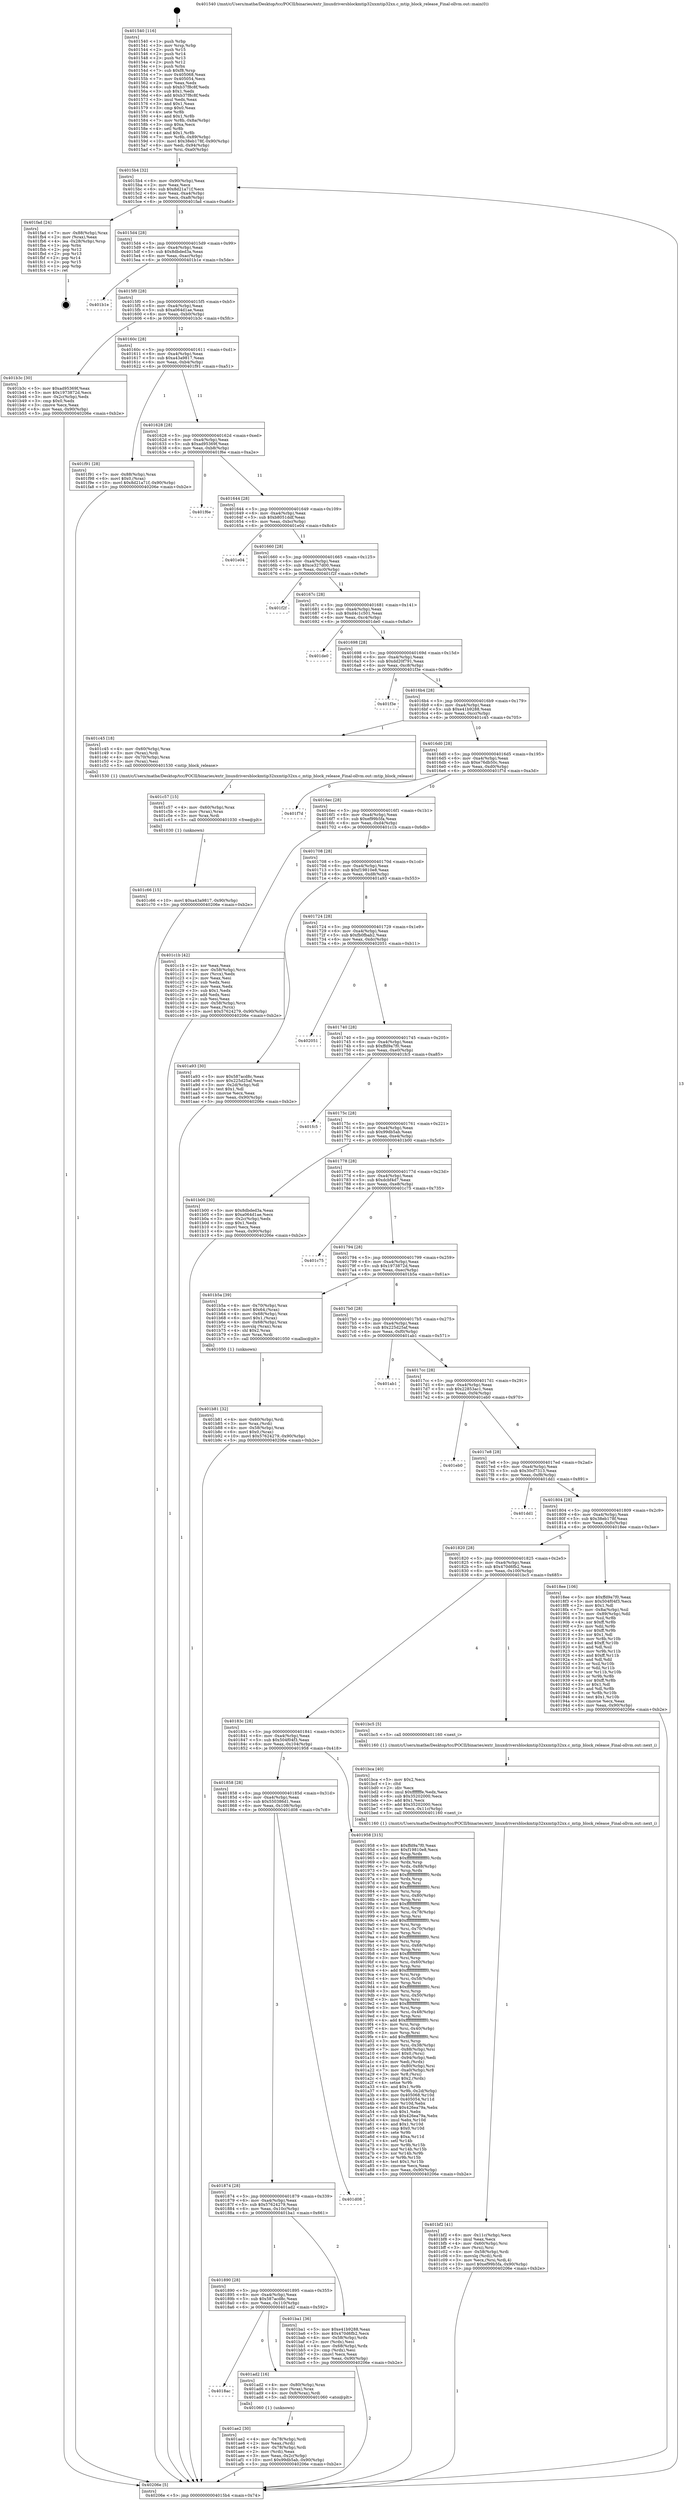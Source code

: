 digraph "0x401540" {
  label = "0x401540 (/mnt/c/Users/mathe/Desktop/tcc/POCII/binaries/extr_linuxdriversblockmtip32xxmtip32xx.c_mtip_block_release_Final-ollvm.out::main(0))"
  labelloc = "t"
  node[shape=record]

  Entry [label="",width=0.3,height=0.3,shape=circle,fillcolor=black,style=filled]
  "0x4015b4" [label="{
     0x4015b4 [32]\l
     | [instrs]\l
     &nbsp;&nbsp;0x4015b4 \<+6\>: mov -0x90(%rbp),%eax\l
     &nbsp;&nbsp;0x4015ba \<+2\>: mov %eax,%ecx\l
     &nbsp;&nbsp;0x4015bc \<+6\>: sub $0x8d21a71f,%ecx\l
     &nbsp;&nbsp;0x4015c2 \<+6\>: mov %eax,-0xa4(%rbp)\l
     &nbsp;&nbsp;0x4015c8 \<+6\>: mov %ecx,-0xa8(%rbp)\l
     &nbsp;&nbsp;0x4015ce \<+6\>: je 0000000000401fad \<main+0xa6d\>\l
  }"]
  "0x401fad" [label="{
     0x401fad [24]\l
     | [instrs]\l
     &nbsp;&nbsp;0x401fad \<+7\>: mov -0x88(%rbp),%rax\l
     &nbsp;&nbsp;0x401fb4 \<+2\>: mov (%rax),%eax\l
     &nbsp;&nbsp;0x401fb6 \<+4\>: lea -0x28(%rbp),%rsp\l
     &nbsp;&nbsp;0x401fba \<+1\>: pop %rbx\l
     &nbsp;&nbsp;0x401fbb \<+2\>: pop %r12\l
     &nbsp;&nbsp;0x401fbd \<+2\>: pop %r13\l
     &nbsp;&nbsp;0x401fbf \<+2\>: pop %r14\l
     &nbsp;&nbsp;0x401fc1 \<+2\>: pop %r15\l
     &nbsp;&nbsp;0x401fc3 \<+1\>: pop %rbp\l
     &nbsp;&nbsp;0x401fc4 \<+1\>: ret\l
  }"]
  "0x4015d4" [label="{
     0x4015d4 [28]\l
     | [instrs]\l
     &nbsp;&nbsp;0x4015d4 \<+5\>: jmp 00000000004015d9 \<main+0x99\>\l
     &nbsp;&nbsp;0x4015d9 \<+6\>: mov -0xa4(%rbp),%eax\l
     &nbsp;&nbsp;0x4015df \<+5\>: sub $0x8dbded3a,%eax\l
     &nbsp;&nbsp;0x4015e4 \<+6\>: mov %eax,-0xac(%rbp)\l
     &nbsp;&nbsp;0x4015ea \<+6\>: je 0000000000401b1e \<main+0x5de\>\l
  }"]
  Exit [label="",width=0.3,height=0.3,shape=circle,fillcolor=black,style=filled,peripheries=2]
  "0x401b1e" [label="{
     0x401b1e\l
  }", style=dashed]
  "0x4015f0" [label="{
     0x4015f0 [28]\l
     | [instrs]\l
     &nbsp;&nbsp;0x4015f0 \<+5\>: jmp 00000000004015f5 \<main+0xb5\>\l
     &nbsp;&nbsp;0x4015f5 \<+6\>: mov -0xa4(%rbp),%eax\l
     &nbsp;&nbsp;0x4015fb \<+5\>: sub $0xa064d1ae,%eax\l
     &nbsp;&nbsp;0x401600 \<+6\>: mov %eax,-0xb0(%rbp)\l
     &nbsp;&nbsp;0x401606 \<+6\>: je 0000000000401b3c \<main+0x5fc\>\l
  }"]
  "0x401c66" [label="{
     0x401c66 [15]\l
     | [instrs]\l
     &nbsp;&nbsp;0x401c66 \<+10\>: movl $0xa43a9817,-0x90(%rbp)\l
     &nbsp;&nbsp;0x401c70 \<+5\>: jmp 000000000040206e \<main+0xb2e\>\l
  }"]
  "0x401b3c" [label="{
     0x401b3c [30]\l
     | [instrs]\l
     &nbsp;&nbsp;0x401b3c \<+5\>: mov $0xad95369f,%eax\l
     &nbsp;&nbsp;0x401b41 \<+5\>: mov $0x1973872d,%ecx\l
     &nbsp;&nbsp;0x401b46 \<+3\>: mov -0x2c(%rbp),%edx\l
     &nbsp;&nbsp;0x401b49 \<+3\>: cmp $0x0,%edx\l
     &nbsp;&nbsp;0x401b4c \<+3\>: cmove %ecx,%eax\l
     &nbsp;&nbsp;0x401b4f \<+6\>: mov %eax,-0x90(%rbp)\l
     &nbsp;&nbsp;0x401b55 \<+5\>: jmp 000000000040206e \<main+0xb2e\>\l
  }"]
  "0x40160c" [label="{
     0x40160c [28]\l
     | [instrs]\l
     &nbsp;&nbsp;0x40160c \<+5\>: jmp 0000000000401611 \<main+0xd1\>\l
     &nbsp;&nbsp;0x401611 \<+6\>: mov -0xa4(%rbp),%eax\l
     &nbsp;&nbsp;0x401617 \<+5\>: sub $0xa43a9817,%eax\l
     &nbsp;&nbsp;0x40161c \<+6\>: mov %eax,-0xb4(%rbp)\l
     &nbsp;&nbsp;0x401622 \<+6\>: je 0000000000401f91 \<main+0xa51\>\l
  }"]
  "0x401c57" [label="{
     0x401c57 [15]\l
     | [instrs]\l
     &nbsp;&nbsp;0x401c57 \<+4\>: mov -0x60(%rbp),%rax\l
     &nbsp;&nbsp;0x401c5b \<+3\>: mov (%rax),%rax\l
     &nbsp;&nbsp;0x401c5e \<+3\>: mov %rax,%rdi\l
     &nbsp;&nbsp;0x401c61 \<+5\>: call 0000000000401030 \<free@plt\>\l
     | [calls]\l
     &nbsp;&nbsp;0x401030 \{1\} (unknown)\l
  }"]
  "0x401f91" [label="{
     0x401f91 [28]\l
     | [instrs]\l
     &nbsp;&nbsp;0x401f91 \<+7\>: mov -0x88(%rbp),%rax\l
     &nbsp;&nbsp;0x401f98 \<+6\>: movl $0x0,(%rax)\l
     &nbsp;&nbsp;0x401f9e \<+10\>: movl $0x8d21a71f,-0x90(%rbp)\l
     &nbsp;&nbsp;0x401fa8 \<+5\>: jmp 000000000040206e \<main+0xb2e\>\l
  }"]
  "0x401628" [label="{
     0x401628 [28]\l
     | [instrs]\l
     &nbsp;&nbsp;0x401628 \<+5\>: jmp 000000000040162d \<main+0xed\>\l
     &nbsp;&nbsp;0x40162d \<+6\>: mov -0xa4(%rbp),%eax\l
     &nbsp;&nbsp;0x401633 \<+5\>: sub $0xad95369f,%eax\l
     &nbsp;&nbsp;0x401638 \<+6\>: mov %eax,-0xb8(%rbp)\l
     &nbsp;&nbsp;0x40163e \<+6\>: je 0000000000401f6e \<main+0xa2e\>\l
  }"]
  "0x401bf2" [label="{
     0x401bf2 [41]\l
     | [instrs]\l
     &nbsp;&nbsp;0x401bf2 \<+6\>: mov -0x11c(%rbp),%ecx\l
     &nbsp;&nbsp;0x401bf8 \<+3\>: imul %eax,%ecx\l
     &nbsp;&nbsp;0x401bfb \<+4\>: mov -0x60(%rbp),%rsi\l
     &nbsp;&nbsp;0x401bff \<+3\>: mov (%rsi),%rsi\l
     &nbsp;&nbsp;0x401c02 \<+4\>: mov -0x58(%rbp),%rdi\l
     &nbsp;&nbsp;0x401c06 \<+3\>: movslq (%rdi),%rdi\l
     &nbsp;&nbsp;0x401c09 \<+3\>: mov %ecx,(%rsi,%rdi,4)\l
     &nbsp;&nbsp;0x401c0c \<+10\>: movl $0xef99b5fa,-0x90(%rbp)\l
     &nbsp;&nbsp;0x401c16 \<+5\>: jmp 000000000040206e \<main+0xb2e\>\l
  }"]
  "0x401f6e" [label="{
     0x401f6e\l
  }", style=dashed]
  "0x401644" [label="{
     0x401644 [28]\l
     | [instrs]\l
     &nbsp;&nbsp;0x401644 \<+5\>: jmp 0000000000401649 \<main+0x109\>\l
     &nbsp;&nbsp;0x401649 \<+6\>: mov -0xa4(%rbp),%eax\l
     &nbsp;&nbsp;0x40164f \<+5\>: sub $0xb8051ddf,%eax\l
     &nbsp;&nbsp;0x401654 \<+6\>: mov %eax,-0xbc(%rbp)\l
     &nbsp;&nbsp;0x40165a \<+6\>: je 0000000000401e04 \<main+0x8c4\>\l
  }"]
  "0x401bca" [label="{
     0x401bca [40]\l
     | [instrs]\l
     &nbsp;&nbsp;0x401bca \<+5\>: mov $0x2,%ecx\l
     &nbsp;&nbsp;0x401bcf \<+1\>: cltd\l
     &nbsp;&nbsp;0x401bd0 \<+2\>: idiv %ecx\l
     &nbsp;&nbsp;0x401bd2 \<+6\>: imul $0xfffffffe,%edx,%ecx\l
     &nbsp;&nbsp;0x401bd8 \<+6\>: sub $0x35202000,%ecx\l
     &nbsp;&nbsp;0x401bde \<+3\>: add $0x1,%ecx\l
     &nbsp;&nbsp;0x401be1 \<+6\>: add $0x35202000,%ecx\l
     &nbsp;&nbsp;0x401be7 \<+6\>: mov %ecx,-0x11c(%rbp)\l
     &nbsp;&nbsp;0x401bed \<+5\>: call 0000000000401160 \<next_i\>\l
     | [calls]\l
     &nbsp;&nbsp;0x401160 \{1\} (/mnt/c/Users/mathe/Desktop/tcc/POCII/binaries/extr_linuxdriversblockmtip32xxmtip32xx.c_mtip_block_release_Final-ollvm.out::next_i)\l
  }"]
  "0x401e04" [label="{
     0x401e04\l
  }", style=dashed]
  "0x401660" [label="{
     0x401660 [28]\l
     | [instrs]\l
     &nbsp;&nbsp;0x401660 \<+5\>: jmp 0000000000401665 \<main+0x125\>\l
     &nbsp;&nbsp;0x401665 \<+6\>: mov -0xa4(%rbp),%eax\l
     &nbsp;&nbsp;0x40166b \<+5\>: sub $0xce327d00,%eax\l
     &nbsp;&nbsp;0x401670 \<+6\>: mov %eax,-0xc0(%rbp)\l
     &nbsp;&nbsp;0x401676 \<+6\>: je 0000000000401f2f \<main+0x9ef\>\l
  }"]
  "0x401b81" [label="{
     0x401b81 [32]\l
     | [instrs]\l
     &nbsp;&nbsp;0x401b81 \<+4\>: mov -0x60(%rbp),%rdi\l
     &nbsp;&nbsp;0x401b85 \<+3\>: mov %rax,(%rdi)\l
     &nbsp;&nbsp;0x401b88 \<+4\>: mov -0x58(%rbp),%rax\l
     &nbsp;&nbsp;0x401b8c \<+6\>: movl $0x0,(%rax)\l
     &nbsp;&nbsp;0x401b92 \<+10\>: movl $0x57624279,-0x90(%rbp)\l
     &nbsp;&nbsp;0x401b9c \<+5\>: jmp 000000000040206e \<main+0xb2e\>\l
  }"]
  "0x401f2f" [label="{
     0x401f2f\l
  }", style=dashed]
  "0x40167c" [label="{
     0x40167c [28]\l
     | [instrs]\l
     &nbsp;&nbsp;0x40167c \<+5\>: jmp 0000000000401681 \<main+0x141\>\l
     &nbsp;&nbsp;0x401681 \<+6\>: mov -0xa4(%rbp),%eax\l
     &nbsp;&nbsp;0x401687 \<+5\>: sub $0xd4c1c501,%eax\l
     &nbsp;&nbsp;0x40168c \<+6\>: mov %eax,-0xc4(%rbp)\l
     &nbsp;&nbsp;0x401692 \<+6\>: je 0000000000401de0 \<main+0x8a0\>\l
  }"]
  "0x401ae2" [label="{
     0x401ae2 [30]\l
     | [instrs]\l
     &nbsp;&nbsp;0x401ae2 \<+4\>: mov -0x78(%rbp),%rdi\l
     &nbsp;&nbsp;0x401ae6 \<+2\>: mov %eax,(%rdi)\l
     &nbsp;&nbsp;0x401ae8 \<+4\>: mov -0x78(%rbp),%rdi\l
     &nbsp;&nbsp;0x401aec \<+2\>: mov (%rdi),%eax\l
     &nbsp;&nbsp;0x401aee \<+3\>: mov %eax,-0x2c(%rbp)\l
     &nbsp;&nbsp;0x401af1 \<+10\>: movl $0x99db5ab,-0x90(%rbp)\l
     &nbsp;&nbsp;0x401afb \<+5\>: jmp 000000000040206e \<main+0xb2e\>\l
  }"]
  "0x401de0" [label="{
     0x401de0\l
  }", style=dashed]
  "0x401698" [label="{
     0x401698 [28]\l
     | [instrs]\l
     &nbsp;&nbsp;0x401698 \<+5\>: jmp 000000000040169d \<main+0x15d\>\l
     &nbsp;&nbsp;0x40169d \<+6\>: mov -0xa4(%rbp),%eax\l
     &nbsp;&nbsp;0x4016a3 \<+5\>: sub $0xdd20f791,%eax\l
     &nbsp;&nbsp;0x4016a8 \<+6\>: mov %eax,-0xc8(%rbp)\l
     &nbsp;&nbsp;0x4016ae \<+6\>: je 0000000000401f3e \<main+0x9fe\>\l
  }"]
  "0x4018ac" [label="{
     0x4018ac\l
  }", style=dashed]
  "0x401f3e" [label="{
     0x401f3e\l
  }", style=dashed]
  "0x4016b4" [label="{
     0x4016b4 [28]\l
     | [instrs]\l
     &nbsp;&nbsp;0x4016b4 \<+5\>: jmp 00000000004016b9 \<main+0x179\>\l
     &nbsp;&nbsp;0x4016b9 \<+6\>: mov -0xa4(%rbp),%eax\l
     &nbsp;&nbsp;0x4016bf \<+5\>: sub $0xe41b9288,%eax\l
     &nbsp;&nbsp;0x4016c4 \<+6\>: mov %eax,-0xcc(%rbp)\l
     &nbsp;&nbsp;0x4016ca \<+6\>: je 0000000000401c45 \<main+0x705\>\l
  }"]
  "0x401ad2" [label="{
     0x401ad2 [16]\l
     | [instrs]\l
     &nbsp;&nbsp;0x401ad2 \<+4\>: mov -0x80(%rbp),%rax\l
     &nbsp;&nbsp;0x401ad6 \<+3\>: mov (%rax),%rax\l
     &nbsp;&nbsp;0x401ad9 \<+4\>: mov 0x8(%rax),%rdi\l
     &nbsp;&nbsp;0x401add \<+5\>: call 0000000000401060 \<atoi@plt\>\l
     | [calls]\l
     &nbsp;&nbsp;0x401060 \{1\} (unknown)\l
  }"]
  "0x401c45" [label="{
     0x401c45 [18]\l
     | [instrs]\l
     &nbsp;&nbsp;0x401c45 \<+4\>: mov -0x60(%rbp),%rax\l
     &nbsp;&nbsp;0x401c49 \<+3\>: mov (%rax),%rdi\l
     &nbsp;&nbsp;0x401c4c \<+4\>: mov -0x70(%rbp),%rax\l
     &nbsp;&nbsp;0x401c50 \<+2\>: mov (%rax),%esi\l
     &nbsp;&nbsp;0x401c52 \<+5\>: call 0000000000401530 \<mtip_block_release\>\l
     | [calls]\l
     &nbsp;&nbsp;0x401530 \{1\} (/mnt/c/Users/mathe/Desktop/tcc/POCII/binaries/extr_linuxdriversblockmtip32xxmtip32xx.c_mtip_block_release_Final-ollvm.out::mtip_block_release)\l
  }"]
  "0x4016d0" [label="{
     0x4016d0 [28]\l
     | [instrs]\l
     &nbsp;&nbsp;0x4016d0 \<+5\>: jmp 00000000004016d5 \<main+0x195\>\l
     &nbsp;&nbsp;0x4016d5 \<+6\>: mov -0xa4(%rbp),%eax\l
     &nbsp;&nbsp;0x4016db \<+5\>: sub $0xe76db50c,%eax\l
     &nbsp;&nbsp;0x4016e0 \<+6\>: mov %eax,-0xd0(%rbp)\l
     &nbsp;&nbsp;0x4016e6 \<+6\>: je 0000000000401f7d \<main+0xa3d\>\l
  }"]
  "0x401890" [label="{
     0x401890 [28]\l
     | [instrs]\l
     &nbsp;&nbsp;0x401890 \<+5\>: jmp 0000000000401895 \<main+0x355\>\l
     &nbsp;&nbsp;0x401895 \<+6\>: mov -0xa4(%rbp),%eax\l
     &nbsp;&nbsp;0x40189b \<+5\>: sub $0x587acd8c,%eax\l
     &nbsp;&nbsp;0x4018a0 \<+6\>: mov %eax,-0x110(%rbp)\l
     &nbsp;&nbsp;0x4018a6 \<+6\>: je 0000000000401ad2 \<main+0x592\>\l
  }"]
  "0x401f7d" [label="{
     0x401f7d\l
  }", style=dashed]
  "0x4016ec" [label="{
     0x4016ec [28]\l
     | [instrs]\l
     &nbsp;&nbsp;0x4016ec \<+5\>: jmp 00000000004016f1 \<main+0x1b1\>\l
     &nbsp;&nbsp;0x4016f1 \<+6\>: mov -0xa4(%rbp),%eax\l
     &nbsp;&nbsp;0x4016f7 \<+5\>: sub $0xef99b5fa,%eax\l
     &nbsp;&nbsp;0x4016fc \<+6\>: mov %eax,-0xd4(%rbp)\l
     &nbsp;&nbsp;0x401702 \<+6\>: je 0000000000401c1b \<main+0x6db\>\l
  }"]
  "0x401ba1" [label="{
     0x401ba1 [36]\l
     | [instrs]\l
     &nbsp;&nbsp;0x401ba1 \<+5\>: mov $0xe41b9288,%eax\l
     &nbsp;&nbsp;0x401ba6 \<+5\>: mov $0x470d6fb2,%ecx\l
     &nbsp;&nbsp;0x401bab \<+4\>: mov -0x58(%rbp),%rdx\l
     &nbsp;&nbsp;0x401baf \<+2\>: mov (%rdx),%esi\l
     &nbsp;&nbsp;0x401bb1 \<+4\>: mov -0x68(%rbp),%rdx\l
     &nbsp;&nbsp;0x401bb5 \<+2\>: cmp (%rdx),%esi\l
     &nbsp;&nbsp;0x401bb7 \<+3\>: cmovl %ecx,%eax\l
     &nbsp;&nbsp;0x401bba \<+6\>: mov %eax,-0x90(%rbp)\l
     &nbsp;&nbsp;0x401bc0 \<+5\>: jmp 000000000040206e \<main+0xb2e\>\l
  }"]
  "0x401c1b" [label="{
     0x401c1b [42]\l
     | [instrs]\l
     &nbsp;&nbsp;0x401c1b \<+2\>: xor %eax,%eax\l
     &nbsp;&nbsp;0x401c1d \<+4\>: mov -0x58(%rbp),%rcx\l
     &nbsp;&nbsp;0x401c21 \<+2\>: mov (%rcx),%edx\l
     &nbsp;&nbsp;0x401c23 \<+2\>: mov %eax,%esi\l
     &nbsp;&nbsp;0x401c25 \<+2\>: sub %edx,%esi\l
     &nbsp;&nbsp;0x401c27 \<+2\>: mov %eax,%edx\l
     &nbsp;&nbsp;0x401c29 \<+3\>: sub $0x1,%edx\l
     &nbsp;&nbsp;0x401c2c \<+2\>: add %edx,%esi\l
     &nbsp;&nbsp;0x401c2e \<+2\>: sub %esi,%eax\l
     &nbsp;&nbsp;0x401c30 \<+4\>: mov -0x58(%rbp),%rcx\l
     &nbsp;&nbsp;0x401c34 \<+2\>: mov %eax,(%rcx)\l
     &nbsp;&nbsp;0x401c36 \<+10\>: movl $0x57624279,-0x90(%rbp)\l
     &nbsp;&nbsp;0x401c40 \<+5\>: jmp 000000000040206e \<main+0xb2e\>\l
  }"]
  "0x401708" [label="{
     0x401708 [28]\l
     | [instrs]\l
     &nbsp;&nbsp;0x401708 \<+5\>: jmp 000000000040170d \<main+0x1cd\>\l
     &nbsp;&nbsp;0x40170d \<+6\>: mov -0xa4(%rbp),%eax\l
     &nbsp;&nbsp;0x401713 \<+5\>: sub $0xf19810e8,%eax\l
     &nbsp;&nbsp;0x401718 \<+6\>: mov %eax,-0xd8(%rbp)\l
     &nbsp;&nbsp;0x40171e \<+6\>: je 0000000000401a93 \<main+0x553\>\l
  }"]
  "0x401874" [label="{
     0x401874 [28]\l
     | [instrs]\l
     &nbsp;&nbsp;0x401874 \<+5\>: jmp 0000000000401879 \<main+0x339\>\l
     &nbsp;&nbsp;0x401879 \<+6\>: mov -0xa4(%rbp),%eax\l
     &nbsp;&nbsp;0x40187f \<+5\>: sub $0x57624279,%eax\l
     &nbsp;&nbsp;0x401884 \<+6\>: mov %eax,-0x10c(%rbp)\l
     &nbsp;&nbsp;0x40188a \<+6\>: je 0000000000401ba1 \<main+0x661\>\l
  }"]
  "0x401a93" [label="{
     0x401a93 [30]\l
     | [instrs]\l
     &nbsp;&nbsp;0x401a93 \<+5\>: mov $0x587acd8c,%eax\l
     &nbsp;&nbsp;0x401a98 \<+5\>: mov $0x225d25af,%ecx\l
     &nbsp;&nbsp;0x401a9d \<+3\>: mov -0x2d(%rbp),%dl\l
     &nbsp;&nbsp;0x401aa0 \<+3\>: test $0x1,%dl\l
     &nbsp;&nbsp;0x401aa3 \<+3\>: cmovne %ecx,%eax\l
     &nbsp;&nbsp;0x401aa6 \<+6\>: mov %eax,-0x90(%rbp)\l
     &nbsp;&nbsp;0x401aac \<+5\>: jmp 000000000040206e \<main+0xb2e\>\l
  }"]
  "0x401724" [label="{
     0x401724 [28]\l
     | [instrs]\l
     &nbsp;&nbsp;0x401724 \<+5\>: jmp 0000000000401729 \<main+0x1e9\>\l
     &nbsp;&nbsp;0x401729 \<+6\>: mov -0xa4(%rbp),%eax\l
     &nbsp;&nbsp;0x40172f \<+5\>: sub $0xfb0fbab2,%eax\l
     &nbsp;&nbsp;0x401734 \<+6\>: mov %eax,-0xdc(%rbp)\l
     &nbsp;&nbsp;0x40173a \<+6\>: je 0000000000402051 \<main+0xb11\>\l
  }"]
  "0x401d08" [label="{
     0x401d08\l
  }", style=dashed]
  "0x402051" [label="{
     0x402051\l
  }", style=dashed]
  "0x401740" [label="{
     0x401740 [28]\l
     | [instrs]\l
     &nbsp;&nbsp;0x401740 \<+5\>: jmp 0000000000401745 \<main+0x205\>\l
     &nbsp;&nbsp;0x401745 \<+6\>: mov -0xa4(%rbp),%eax\l
     &nbsp;&nbsp;0x40174b \<+5\>: sub $0xffd9a7f0,%eax\l
     &nbsp;&nbsp;0x401750 \<+6\>: mov %eax,-0xe0(%rbp)\l
     &nbsp;&nbsp;0x401756 \<+6\>: je 0000000000401fc5 \<main+0xa85\>\l
  }"]
  "0x401858" [label="{
     0x401858 [28]\l
     | [instrs]\l
     &nbsp;&nbsp;0x401858 \<+5\>: jmp 000000000040185d \<main+0x31d\>\l
     &nbsp;&nbsp;0x40185d \<+6\>: mov -0xa4(%rbp),%eax\l
     &nbsp;&nbsp;0x401863 \<+5\>: sub $0x550386d1,%eax\l
     &nbsp;&nbsp;0x401868 \<+6\>: mov %eax,-0x108(%rbp)\l
     &nbsp;&nbsp;0x40186e \<+6\>: je 0000000000401d08 \<main+0x7c8\>\l
  }"]
  "0x401fc5" [label="{
     0x401fc5\l
  }", style=dashed]
  "0x40175c" [label="{
     0x40175c [28]\l
     | [instrs]\l
     &nbsp;&nbsp;0x40175c \<+5\>: jmp 0000000000401761 \<main+0x221\>\l
     &nbsp;&nbsp;0x401761 \<+6\>: mov -0xa4(%rbp),%eax\l
     &nbsp;&nbsp;0x401767 \<+5\>: sub $0x99db5ab,%eax\l
     &nbsp;&nbsp;0x40176c \<+6\>: mov %eax,-0xe4(%rbp)\l
     &nbsp;&nbsp;0x401772 \<+6\>: je 0000000000401b00 \<main+0x5c0\>\l
  }"]
  "0x401958" [label="{
     0x401958 [315]\l
     | [instrs]\l
     &nbsp;&nbsp;0x401958 \<+5\>: mov $0xffd9a7f0,%eax\l
     &nbsp;&nbsp;0x40195d \<+5\>: mov $0xf19810e8,%ecx\l
     &nbsp;&nbsp;0x401962 \<+3\>: mov %rsp,%rdx\l
     &nbsp;&nbsp;0x401965 \<+4\>: add $0xfffffffffffffff0,%rdx\l
     &nbsp;&nbsp;0x401969 \<+3\>: mov %rdx,%rsp\l
     &nbsp;&nbsp;0x40196c \<+7\>: mov %rdx,-0x88(%rbp)\l
     &nbsp;&nbsp;0x401973 \<+3\>: mov %rsp,%rdx\l
     &nbsp;&nbsp;0x401976 \<+4\>: add $0xfffffffffffffff0,%rdx\l
     &nbsp;&nbsp;0x40197a \<+3\>: mov %rdx,%rsp\l
     &nbsp;&nbsp;0x40197d \<+3\>: mov %rsp,%rsi\l
     &nbsp;&nbsp;0x401980 \<+4\>: add $0xfffffffffffffff0,%rsi\l
     &nbsp;&nbsp;0x401984 \<+3\>: mov %rsi,%rsp\l
     &nbsp;&nbsp;0x401987 \<+4\>: mov %rsi,-0x80(%rbp)\l
     &nbsp;&nbsp;0x40198b \<+3\>: mov %rsp,%rsi\l
     &nbsp;&nbsp;0x40198e \<+4\>: add $0xfffffffffffffff0,%rsi\l
     &nbsp;&nbsp;0x401992 \<+3\>: mov %rsi,%rsp\l
     &nbsp;&nbsp;0x401995 \<+4\>: mov %rsi,-0x78(%rbp)\l
     &nbsp;&nbsp;0x401999 \<+3\>: mov %rsp,%rsi\l
     &nbsp;&nbsp;0x40199c \<+4\>: add $0xfffffffffffffff0,%rsi\l
     &nbsp;&nbsp;0x4019a0 \<+3\>: mov %rsi,%rsp\l
     &nbsp;&nbsp;0x4019a3 \<+4\>: mov %rsi,-0x70(%rbp)\l
     &nbsp;&nbsp;0x4019a7 \<+3\>: mov %rsp,%rsi\l
     &nbsp;&nbsp;0x4019aa \<+4\>: add $0xfffffffffffffff0,%rsi\l
     &nbsp;&nbsp;0x4019ae \<+3\>: mov %rsi,%rsp\l
     &nbsp;&nbsp;0x4019b1 \<+4\>: mov %rsi,-0x68(%rbp)\l
     &nbsp;&nbsp;0x4019b5 \<+3\>: mov %rsp,%rsi\l
     &nbsp;&nbsp;0x4019b8 \<+4\>: add $0xfffffffffffffff0,%rsi\l
     &nbsp;&nbsp;0x4019bc \<+3\>: mov %rsi,%rsp\l
     &nbsp;&nbsp;0x4019bf \<+4\>: mov %rsi,-0x60(%rbp)\l
     &nbsp;&nbsp;0x4019c3 \<+3\>: mov %rsp,%rsi\l
     &nbsp;&nbsp;0x4019c6 \<+4\>: add $0xfffffffffffffff0,%rsi\l
     &nbsp;&nbsp;0x4019ca \<+3\>: mov %rsi,%rsp\l
     &nbsp;&nbsp;0x4019cd \<+4\>: mov %rsi,-0x58(%rbp)\l
     &nbsp;&nbsp;0x4019d1 \<+3\>: mov %rsp,%rsi\l
     &nbsp;&nbsp;0x4019d4 \<+4\>: add $0xfffffffffffffff0,%rsi\l
     &nbsp;&nbsp;0x4019d8 \<+3\>: mov %rsi,%rsp\l
     &nbsp;&nbsp;0x4019db \<+4\>: mov %rsi,-0x50(%rbp)\l
     &nbsp;&nbsp;0x4019df \<+3\>: mov %rsp,%rsi\l
     &nbsp;&nbsp;0x4019e2 \<+4\>: add $0xfffffffffffffff0,%rsi\l
     &nbsp;&nbsp;0x4019e6 \<+3\>: mov %rsi,%rsp\l
     &nbsp;&nbsp;0x4019e9 \<+4\>: mov %rsi,-0x48(%rbp)\l
     &nbsp;&nbsp;0x4019ed \<+3\>: mov %rsp,%rsi\l
     &nbsp;&nbsp;0x4019f0 \<+4\>: add $0xfffffffffffffff0,%rsi\l
     &nbsp;&nbsp;0x4019f4 \<+3\>: mov %rsi,%rsp\l
     &nbsp;&nbsp;0x4019f7 \<+4\>: mov %rsi,-0x40(%rbp)\l
     &nbsp;&nbsp;0x4019fb \<+3\>: mov %rsp,%rsi\l
     &nbsp;&nbsp;0x4019fe \<+4\>: add $0xfffffffffffffff0,%rsi\l
     &nbsp;&nbsp;0x401a02 \<+3\>: mov %rsi,%rsp\l
     &nbsp;&nbsp;0x401a05 \<+4\>: mov %rsi,-0x38(%rbp)\l
     &nbsp;&nbsp;0x401a09 \<+7\>: mov -0x88(%rbp),%rsi\l
     &nbsp;&nbsp;0x401a10 \<+6\>: movl $0x0,(%rsi)\l
     &nbsp;&nbsp;0x401a16 \<+6\>: mov -0x94(%rbp),%edi\l
     &nbsp;&nbsp;0x401a1c \<+2\>: mov %edi,(%rdx)\l
     &nbsp;&nbsp;0x401a1e \<+4\>: mov -0x80(%rbp),%rsi\l
     &nbsp;&nbsp;0x401a22 \<+7\>: mov -0xa0(%rbp),%r8\l
     &nbsp;&nbsp;0x401a29 \<+3\>: mov %r8,(%rsi)\l
     &nbsp;&nbsp;0x401a2c \<+3\>: cmpl $0x2,(%rdx)\l
     &nbsp;&nbsp;0x401a2f \<+4\>: setne %r9b\l
     &nbsp;&nbsp;0x401a33 \<+4\>: and $0x1,%r9b\l
     &nbsp;&nbsp;0x401a37 \<+4\>: mov %r9b,-0x2d(%rbp)\l
     &nbsp;&nbsp;0x401a3b \<+8\>: mov 0x405068,%r10d\l
     &nbsp;&nbsp;0x401a43 \<+8\>: mov 0x405054,%r11d\l
     &nbsp;&nbsp;0x401a4b \<+3\>: mov %r10d,%ebx\l
     &nbsp;&nbsp;0x401a4e \<+6\>: add $0x426ea79a,%ebx\l
     &nbsp;&nbsp;0x401a54 \<+3\>: sub $0x1,%ebx\l
     &nbsp;&nbsp;0x401a57 \<+6\>: sub $0x426ea79a,%ebx\l
     &nbsp;&nbsp;0x401a5d \<+4\>: imul %ebx,%r10d\l
     &nbsp;&nbsp;0x401a61 \<+4\>: and $0x1,%r10d\l
     &nbsp;&nbsp;0x401a65 \<+4\>: cmp $0x0,%r10d\l
     &nbsp;&nbsp;0x401a69 \<+4\>: sete %r9b\l
     &nbsp;&nbsp;0x401a6d \<+4\>: cmp $0xa,%r11d\l
     &nbsp;&nbsp;0x401a71 \<+4\>: setl %r14b\l
     &nbsp;&nbsp;0x401a75 \<+3\>: mov %r9b,%r15b\l
     &nbsp;&nbsp;0x401a78 \<+3\>: and %r14b,%r15b\l
     &nbsp;&nbsp;0x401a7b \<+3\>: xor %r14b,%r9b\l
     &nbsp;&nbsp;0x401a7e \<+3\>: or %r9b,%r15b\l
     &nbsp;&nbsp;0x401a81 \<+4\>: test $0x1,%r15b\l
     &nbsp;&nbsp;0x401a85 \<+3\>: cmovne %ecx,%eax\l
     &nbsp;&nbsp;0x401a88 \<+6\>: mov %eax,-0x90(%rbp)\l
     &nbsp;&nbsp;0x401a8e \<+5\>: jmp 000000000040206e \<main+0xb2e\>\l
  }"]
  "0x401b00" [label="{
     0x401b00 [30]\l
     | [instrs]\l
     &nbsp;&nbsp;0x401b00 \<+5\>: mov $0x8dbded3a,%eax\l
     &nbsp;&nbsp;0x401b05 \<+5\>: mov $0xa064d1ae,%ecx\l
     &nbsp;&nbsp;0x401b0a \<+3\>: mov -0x2c(%rbp),%edx\l
     &nbsp;&nbsp;0x401b0d \<+3\>: cmp $0x1,%edx\l
     &nbsp;&nbsp;0x401b10 \<+3\>: cmovl %ecx,%eax\l
     &nbsp;&nbsp;0x401b13 \<+6\>: mov %eax,-0x90(%rbp)\l
     &nbsp;&nbsp;0x401b19 \<+5\>: jmp 000000000040206e \<main+0xb2e\>\l
  }"]
  "0x401778" [label="{
     0x401778 [28]\l
     | [instrs]\l
     &nbsp;&nbsp;0x401778 \<+5\>: jmp 000000000040177d \<main+0x23d\>\l
     &nbsp;&nbsp;0x40177d \<+6\>: mov -0xa4(%rbp),%eax\l
     &nbsp;&nbsp;0x401783 \<+5\>: sub $0xdcbf4d7,%eax\l
     &nbsp;&nbsp;0x401788 \<+6\>: mov %eax,-0xe8(%rbp)\l
     &nbsp;&nbsp;0x40178e \<+6\>: je 0000000000401c75 \<main+0x735\>\l
  }"]
  "0x40183c" [label="{
     0x40183c [28]\l
     | [instrs]\l
     &nbsp;&nbsp;0x40183c \<+5\>: jmp 0000000000401841 \<main+0x301\>\l
     &nbsp;&nbsp;0x401841 \<+6\>: mov -0xa4(%rbp),%eax\l
     &nbsp;&nbsp;0x401847 \<+5\>: sub $0x504f04f3,%eax\l
     &nbsp;&nbsp;0x40184c \<+6\>: mov %eax,-0x104(%rbp)\l
     &nbsp;&nbsp;0x401852 \<+6\>: je 0000000000401958 \<main+0x418\>\l
  }"]
  "0x401c75" [label="{
     0x401c75\l
  }", style=dashed]
  "0x401794" [label="{
     0x401794 [28]\l
     | [instrs]\l
     &nbsp;&nbsp;0x401794 \<+5\>: jmp 0000000000401799 \<main+0x259\>\l
     &nbsp;&nbsp;0x401799 \<+6\>: mov -0xa4(%rbp),%eax\l
     &nbsp;&nbsp;0x40179f \<+5\>: sub $0x1973872d,%eax\l
     &nbsp;&nbsp;0x4017a4 \<+6\>: mov %eax,-0xec(%rbp)\l
     &nbsp;&nbsp;0x4017aa \<+6\>: je 0000000000401b5a \<main+0x61a\>\l
  }"]
  "0x401bc5" [label="{
     0x401bc5 [5]\l
     | [instrs]\l
     &nbsp;&nbsp;0x401bc5 \<+5\>: call 0000000000401160 \<next_i\>\l
     | [calls]\l
     &nbsp;&nbsp;0x401160 \{1\} (/mnt/c/Users/mathe/Desktop/tcc/POCII/binaries/extr_linuxdriversblockmtip32xxmtip32xx.c_mtip_block_release_Final-ollvm.out::next_i)\l
  }"]
  "0x401b5a" [label="{
     0x401b5a [39]\l
     | [instrs]\l
     &nbsp;&nbsp;0x401b5a \<+4\>: mov -0x70(%rbp),%rax\l
     &nbsp;&nbsp;0x401b5e \<+6\>: movl $0x64,(%rax)\l
     &nbsp;&nbsp;0x401b64 \<+4\>: mov -0x68(%rbp),%rax\l
     &nbsp;&nbsp;0x401b68 \<+6\>: movl $0x1,(%rax)\l
     &nbsp;&nbsp;0x401b6e \<+4\>: mov -0x68(%rbp),%rax\l
     &nbsp;&nbsp;0x401b72 \<+3\>: movslq (%rax),%rax\l
     &nbsp;&nbsp;0x401b75 \<+4\>: shl $0x2,%rax\l
     &nbsp;&nbsp;0x401b79 \<+3\>: mov %rax,%rdi\l
     &nbsp;&nbsp;0x401b7c \<+5\>: call 0000000000401050 \<malloc@plt\>\l
     | [calls]\l
     &nbsp;&nbsp;0x401050 \{1\} (unknown)\l
  }"]
  "0x4017b0" [label="{
     0x4017b0 [28]\l
     | [instrs]\l
     &nbsp;&nbsp;0x4017b0 \<+5\>: jmp 00000000004017b5 \<main+0x275\>\l
     &nbsp;&nbsp;0x4017b5 \<+6\>: mov -0xa4(%rbp),%eax\l
     &nbsp;&nbsp;0x4017bb \<+5\>: sub $0x225d25af,%eax\l
     &nbsp;&nbsp;0x4017c0 \<+6\>: mov %eax,-0xf0(%rbp)\l
     &nbsp;&nbsp;0x4017c6 \<+6\>: je 0000000000401ab1 \<main+0x571\>\l
  }"]
  "0x401540" [label="{
     0x401540 [116]\l
     | [instrs]\l
     &nbsp;&nbsp;0x401540 \<+1\>: push %rbp\l
     &nbsp;&nbsp;0x401541 \<+3\>: mov %rsp,%rbp\l
     &nbsp;&nbsp;0x401544 \<+2\>: push %r15\l
     &nbsp;&nbsp;0x401546 \<+2\>: push %r14\l
     &nbsp;&nbsp;0x401548 \<+2\>: push %r13\l
     &nbsp;&nbsp;0x40154a \<+2\>: push %r12\l
     &nbsp;&nbsp;0x40154c \<+1\>: push %rbx\l
     &nbsp;&nbsp;0x40154d \<+7\>: sub $0xf8,%rsp\l
     &nbsp;&nbsp;0x401554 \<+7\>: mov 0x405068,%eax\l
     &nbsp;&nbsp;0x40155b \<+7\>: mov 0x405054,%ecx\l
     &nbsp;&nbsp;0x401562 \<+2\>: mov %eax,%edx\l
     &nbsp;&nbsp;0x401564 \<+6\>: sub $0xb37f8c8f,%edx\l
     &nbsp;&nbsp;0x40156a \<+3\>: sub $0x1,%edx\l
     &nbsp;&nbsp;0x40156d \<+6\>: add $0xb37f8c8f,%edx\l
     &nbsp;&nbsp;0x401573 \<+3\>: imul %edx,%eax\l
     &nbsp;&nbsp;0x401576 \<+3\>: and $0x1,%eax\l
     &nbsp;&nbsp;0x401579 \<+3\>: cmp $0x0,%eax\l
     &nbsp;&nbsp;0x40157c \<+4\>: sete %r8b\l
     &nbsp;&nbsp;0x401580 \<+4\>: and $0x1,%r8b\l
     &nbsp;&nbsp;0x401584 \<+7\>: mov %r8b,-0x8a(%rbp)\l
     &nbsp;&nbsp;0x40158b \<+3\>: cmp $0xa,%ecx\l
     &nbsp;&nbsp;0x40158e \<+4\>: setl %r8b\l
     &nbsp;&nbsp;0x401592 \<+4\>: and $0x1,%r8b\l
     &nbsp;&nbsp;0x401596 \<+7\>: mov %r8b,-0x89(%rbp)\l
     &nbsp;&nbsp;0x40159d \<+10\>: movl $0x38eb178f,-0x90(%rbp)\l
     &nbsp;&nbsp;0x4015a7 \<+6\>: mov %edi,-0x94(%rbp)\l
     &nbsp;&nbsp;0x4015ad \<+7\>: mov %rsi,-0xa0(%rbp)\l
  }"]
  "0x401ab1" [label="{
     0x401ab1\l
  }", style=dashed]
  "0x4017cc" [label="{
     0x4017cc [28]\l
     | [instrs]\l
     &nbsp;&nbsp;0x4017cc \<+5\>: jmp 00000000004017d1 \<main+0x291\>\l
     &nbsp;&nbsp;0x4017d1 \<+6\>: mov -0xa4(%rbp),%eax\l
     &nbsp;&nbsp;0x4017d7 \<+5\>: sub $0x22853ac1,%eax\l
     &nbsp;&nbsp;0x4017dc \<+6\>: mov %eax,-0xf4(%rbp)\l
     &nbsp;&nbsp;0x4017e2 \<+6\>: je 0000000000401eb0 \<main+0x970\>\l
  }"]
  "0x40206e" [label="{
     0x40206e [5]\l
     | [instrs]\l
     &nbsp;&nbsp;0x40206e \<+5\>: jmp 00000000004015b4 \<main+0x74\>\l
  }"]
  "0x401eb0" [label="{
     0x401eb0\l
  }", style=dashed]
  "0x4017e8" [label="{
     0x4017e8 [28]\l
     | [instrs]\l
     &nbsp;&nbsp;0x4017e8 \<+5\>: jmp 00000000004017ed \<main+0x2ad\>\l
     &nbsp;&nbsp;0x4017ed \<+6\>: mov -0xa4(%rbp),%eax\l
     &nbsp;&nbsp;0x4017f3 \<+5\>: sub $0x30cf7313,%eax\l
     &nbsp;&nbsp;0x4017f8 \<+6\>: mov %eax,-0xf8(%rbp)\l
     &nbsp;&nbsp;0x4017fe \<+6\>: je 0000000000401dd1 \<main+0x891\>\l
  }"]
  "0x401820" [label="{
     0x401820 [28]\l
     | [instrs]\l
     &nbsp;&nbsp;0x401820 \<+5\>: jmp 0000000000401825 \<main+0x2e5\>\l
     &nbsp;&nbsp;0x401825 \<+6\>: mov -0xa4(%rbp),%eax\l
     &nbsp;&nbsp;0x40182b \<+5\>: sub $0x470d6fb2,%eax\l
     &nbsp;&nbsp;0x401830 \<+6\>: mov %eax,-0x100(%rbp)\l
     &nbsp;&nbsp;0x401836 \<+6\>: je 0000000000401bc5 \<main+0x685\>\l
  }"]
  "0x401dd1" [label="{
     0x401dd1\l
  }", style=dashed]
  "0x401804" [label="{
     0x401804 [28]\l
     | [instrs]\l
     &nbsp;&nbsp;0x401804 \<+5\>: jmp 0000000000401809 \<main+0x2c9\>\l
     &nbsp;&nbsp;0x401809 \<+6\>: mov -0xa4(%rbp),%eax\l
     &nbsp;&nbsp;0x40180f \<+5\>: sub $0x38eb178f,%eax\l
     &nbsp;&nbsp;0x401814 \<+6\>: mov %eax,-0xfc(%rbp)\l
     &nbsp;&nbsp;0x40181a \<+6\>: je 00000000004018ee \<main+0x3ae\>\l
  }"]
  "0x4018ee" [label="{
     0x4018ee [106]\l
     | [instrs]\l
     &nbsp;&nbsp;0x4018ee \<+5\>: mov $0xffd9a7f0,%eax\l
     &nbsp;&nbsp;0x4018f3 \<+5\>: mov $0x504f04f3,%ecx\l
     &nbsp;&nbsp;0x4018f8 \<+2\>: mov $0x1,%dl\l
     &nbsp;&nbsp;0x4018fa \<+7\>: mov -0x8a(%rbp),%sil\l
     &nbsp;&nbsp;0x401901 \<+7\>: mov -0x89(%rbp),%dil\l
     &nbsp;&nbsp;0x401908 \<+3\>: mov %sil,%r8b\l
     &nbsp;&nbsp;0x40190b \<+4\>: xor $0xff,%r8b\l
     &nbsp;&nbsp;0x40190f \<+3\>: mov %dil,%r9b\l
     &nbsp;&nbsp;0x401912 \<+4\>: xor $0xff,%r9b\l
     &nbsp;&nbsp;0x401916 \<+3\>: xor $0x1,%dl\l
     &nbsp;&nbsp;0x401919 \<+3\>: mov %r8b,%r10b\l
     &nbsp;&nbsp;0x40191c \<+4\>: and $0xff,%r10b\l
     &nbsp;&nbsp;0x401920 \<+3\>: and %dl,%sil\l
     &nbsp;&nbsp;0x401923 \<+3\>: mov %r9b,%r11b\l
     &nbsp;&nbsp;0x401926 \<+4\>: and $0xff,%r11b\l
     &nbsp;&nbsp;0x40192a \<+3\>: and %dl,%dil\l
     &nbsp;&nbsp;0x40192d \<+3\>: or %sil,%r10b\l
     &nbsp;&nbsp;0x401930 \<+3\>: or %dil,%r11b\l
     &nbsp;&nbsp;0x401933 \<+3\>: xor %r11b,%r10b\l
     &nbsp;&nbsp;0x401936 \<+3\>: or %r9b,%r8b\l
     &nbsp;&nbsp;0x401939 \<+4\>: xor $0xff,%r8b\l
     &nbsp;&nbsp;0x40193d \<+3\>: or $0x1,%dl\l
     &nbsp;&nbsp;0x401940 \<+3\>: and %dl,%r8b\l
     &nbsp;&nbsp;0x401943 \<+3\>: or %r8b,%r10b\l
     &nbsp;&nbsp;0x401946 \<+4\>: test $0x1,%r10b\l
     &nbsp;&nbsp;0x40194a \<+3\>: cmovne %ecx,%eax\l
     &nbsp;&nbsp;0x40194d \<+6\>: mov %eax,-0x90(%rbp)\l
     &nbsp;&nbsp;0x401953 \<+5\>: jmp 000000000040206e \<main+0xb2e\>\l
  }"]
  Entry -> "0x401540" [label=" 1"]
  "0x4015b4" -> "0x401fad" [label=" 1"]
  "0x4015b4" -> "0x4015d4" [label=" 13"]
  "0x401fad" -> Exit [label=" 1"]
  "0x4015d4" -> "0x401b1e" [label=" 0"]
  "0x4015d4" -> "0x4015f0" [label=" 13"]
  "0x401f91" -> "0x40206e" [label=" 1"]
  "0x4015f0" -> "0x401b3c" [label=" 1"]
  "0x4015f0" -> "0x40160c" [label=" 12"]
  "0x401c66" -> "0x40206e" [label=" 1"]
  "0x40160c" -> "0x401f91" [label=" 1"]
  "0x40160c" -> "0x401628" [label=" 11"]
  "0x401c57" -> "0x401c66" [label=" 1"]
  "0x401628" -> "0x401f6e" [label=" 0"]
  "0x401628" -> "0x401644" [label=" 11"]
  "0x401c45" -> "0x401c57" [label=" 1"]
  "0x401644" -> "0x401e04" [label=" 0"]
  "0x401644" -> "0x401660" [label=" 11"]
  "0x401c1b" -> "0x40206e" [label=" 1"]
  "0x401660" -> "0x401f2f" [label=" 0"]
  "0x401660" -> "0x40167c" [label=" 11"]
  "0x401bf2" -> "0x40206e" [label=" 1"]
  "0x40167c" -> "0x401de0" [label=" 0"]
  "0x40167c" -> "0x401698" [label=" 11"]
  "0x401bca" -> "0x401bf2" [label=" 1"]
  "0x401698" -> "0x401f3e" [label=" 0"]
  "0x401698" -> "0x4016b4" [label=" 11"]
  "0x401bc5" -> "0x401bca" [label=" 1"]
  "0x4016b4" -> "0x401c45" [label=" 1"]
  "0x4016b4" -> "0x4016d0" [label=" 10"]
  "0x401ba1" -> "0x40206e" [label=" 2"]
  "0x4016d0" -> "0x401f7d" [label=" 0"]
  "0x4016d0" -> "0x4016ec" [label=" 10"]
  "0x401b5a" -> "0x401b81" [label=" 1"]
  "0x4016ec" -> "0x401c1b" [label=" 1"]
  "0x4016ec" -> "0x401708" [label=" 9"]
  "0x401b3c" -> "0x40206e" [label=" 1"]
  "0x401708" -> "0x401a93" [label=" 1"]
  "0x401708" -> "0x401724" [label=" 8"]
  "0x401ae2" -> "0x40206e" [label=" 1"]
  "0x401724" -> "0x402051" [label=" 0"]
  "0x401724" -> "0x401740" [label=" 8"]
  "0x401ad2" -> "0x401ae2" [label=" 1"]
  "0x401740" -> "0x401fc5" [label=" 0"]
  "0x401740" -> "0x40175c" [label=" 8"]
  "0x401b81" -> "0x40206e" [label=" 1"]
  "0x40175c" -> "0x401b00" [label=" 1"]
  "0x40175c" -> "0x401778" [label=" 7"]
  "0x401874" -> "0x401890" [label=" 1"]
  "0x401778" -> "0x401c75" [label=" 0"]
  "0x401778" -> "0x401794" [label=" 7"]
  "0x401b00" -> "0x40206e" [label=" 1"]
  "0x401794" -> "0x401b5a" [label=" 1"]
  "0x401794" -> "0x4017b0" [label=" 6"]
  "0x401858" -> "0x401874" [label=" 3"]
  "0x4017b0" -> "0x401ab1" [label=" 0"]
  "0x4017b0" -> "0x4017cc" [label=" 6"]
  "0x401890" -> "0x4018ac" [label=" 0"]
  "0x4017cc" -> "0x401eb0" [label=" 0"]
  "0x4017cc" -> "0x4017e8" [label=" 6"]
  "0x401a93" -> "0x40206e" [label=" 1"]
  "0x4017e8" -> "0x401dd1" [label=" 0"]
  "0x4017e8" -> "0x401804" [label=" 6"]
  "0x401958" -> "0x40206e" [label=" 1"]
  "0x401804" -> "0x4018ee" [label=" 1"]
  "0x401804" -> "0x401820" [label=" 5"]
  "0x4018ee" -> "0x40206e" [label=" 1"]
  "0x401540" -> "0x4015b4" [label=" 1"]
  "0x40206e" -> "0x4015b4" [label=" 13"]
  "0x401858" -> "0x401d08" [label=" 0"]
  "0x401820" -> "0x401bc5" [label=" 1"]
  "0x401820" -> "0x40183c" [label=" 4"]
  "0x401874" -> "0x401ba1" [label=" 2"]
  "0x40183c" -> "0x401958" [label=" 1"]
  "0x40183c" -> "0x401858" [label=" 3"]
  "0x401890" -> "0x401ad2" [label=" 1"]
}
